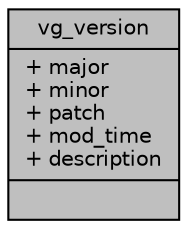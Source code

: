 digraph "vg_version"
{
 // INTERACTIVE_SVG=YES
 // LATEX_PDF_SIZE
  bgcolor="transparent";
  edge [fontname="Helvetica",fontsize="10",labelfontname="Helvetica",labelfontsize="10"];
  node [fontname="Helvetica",fontsize="10",shape=record];
  Node1 [label="{vg_version\n|+ major\l+ minor\l+ patch\l+ mod_time\l+ description\l|}",height=0.2,width=0.4,color="black", fillcolor="grey75", style="filled", fontcolor="black",tooltip=" "];
}
